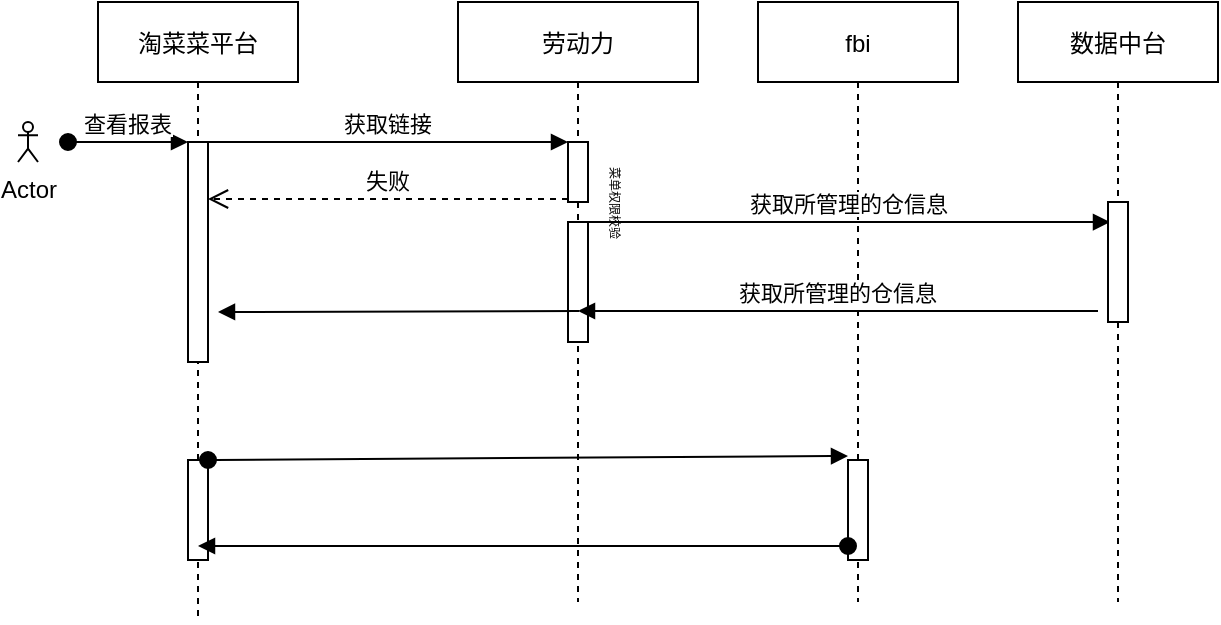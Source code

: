 <mxfile version="19.0.0" type="github">
  <diagram id="kgpKYQtTHZ0yAKxKKP6v" name="Page-1">
    <mxGraphModel dx="1249" dy="661" grid="1" gridSize="10" guides="1" tooltips="1" connect="1" arrows="1" fold="1" page="1" pageScale="1" pageWidth="850" pageHeight="1100" math="0" shadow="0">
      <root>
        <mxCell id="0" />
        <mxCell id="1" parent="0" />
        <mxCell id="3nuBFxr9cyL0pnOWT2aG-1" value="淘菜菜平台" style="shape=umlLifeline;perimeter=lifelinePerimeter;container=1;collapsible=0;recursiveResize=0;rounded=0;shadow=0;strokeWidth=1;" parent="1" vertex="1">
          <mxGeometry x="120" y="80" width="100" height="310" as="geometry" />
        </mxCell>
        <mxCell id="3nuBFxr9cyL0pnOWT2aG-2" value="" style="points=[];perimeter=orthogonalPerimeter;rounded=0;shadow=0;strokeWidth=1;" parent="3nuBFxr9cyL0pnOWT2aG-1" vertex="1">
          <mxGeometry x="45" y="70" width="10" height="110" as="geometry" />
        </mxCell>
        <mxCell id="3nuBFxr9cyL0pnOWT2aG-3" value="查看报表" style="verticalAlign=bottom;startArrow=oval;endArrow=block;startSize=8;shadow=0;strokeWidth=1;" parent="3nuBFxr9cyL0pnOWT2aG-1" target="3nuBFxr9cyL0pnOWT2aG-2" edge="1">
          <mxGeometry relative="1" as="geometry">
            <mxPoint x="-15" y="70" as="sourcePoint" />
          </mxGeometry>
        </mxCell>
        <mxCell id="IaG24eW45NkP1XahKQve-6" value="" style="points=[];perimeter=orthogonalPerimeter;rounded=0;shadow=0;strokeWidth=1;" vertex="1" parent="3nuBFxr9cyL0pnOWT2aG-1">
          <mxGeometry x="45" y="229" width="10" height="50" as="geometry" />
        </mxCell>
        <mxCell id="IaG24eW45NkP1XahKQve-7" value="" style="verticalAlign=bottom;startArrow=oval;endArrow=block;startSize=8;shadow=0;strokeWidth=1;entryX=0;entryY=-0.04;entryDx=0;entryDy=0;entryPerimeter=0;" edge="1" parent="3nuBFxr9cyL0pnOWT2aG-1" target="IaG24eW45NkP1XahKQve-5">
          <mxGeometry relative="1" as="geometry">
            <mxPoint x="55" y="229" as="sourcePoint" />
            <mxPoint x="115" y="229" as="targetPoint" />
          </mxGeometry>
        </mxCell>
        <mxCell id="3nuBFxr9cyL0pnOWT2aG-5" value="劳动力" style="shape=umlLifeline;perimeter=lifelinePerimeter;container=1;collapsible=0;recursiveResize=0;rounded=0;shadow=0;strokeWidth=1;" parent="1" vertex="1">
          <mxGeometry x="300" y="80" width="120" height="300" as="geometry" />
        </mxCell>
        <mxCell id="3nuBFxr9cyL0pnOWT2aG-6" value="" style="points=[];perimeter=orthogonalPerimeter;rounded=0;shadow=0;strokeWidth=1;" parent="3nuBFxr9cyL0pnOWT2aG-5" vertex="1">
          <mxGeometry x="55" y="70" width="10" height="30" as="geometry" />
        </mxCell>
        <mxCell id="IaG24eW45NkP1XahKQve-9" value="&lt;font style=&quot;font-size: 6px;&quot;&gt;菜单权限校验&lt;/font&gt;" style="text;html=1;align=center;verticalAlign=middle;resizable=0;points=[];autosize=1;strokeColor=none;fillColor=none;rotation=90;" vertex="1" parent="3nuBFxr9cyL0pnOWT2aG-5">
          <mxGeometry x="35" y="90" width="90" height="20" as="geometry" />
        </mxCell>
        <mxCell id="IaG24eW45NkP1XahKQve-10" value="" style="points=[];perimeter=orthogonalPerimeter;rounded=0;shadow=0;strokeWidth=1;" vertex="1" parent="3nuBFxr9cyL0pnOWT2aG-5">
          <mxGeometry x="55" y="110" width="10" height="60" as="geometry" />
        </mxCell>
        <mxCell id="3nuBFxr9cyL0pnOWT2aG-7" value="失败" style="verticalAlign=bottom;endArrow=open;dashed=1;endSize=8;exitX=0;exitY=0.95;shadow=0;strokeWidth=1;" parent="1" source="3nuBFxr9cyL0pnOWT2aG-6" target="3nuBFxr9cyL0pnOWT2aG-2" edge="1">
          <mxGeometry relative="1" as="geometry">
            <mxPoint x="275" y="236" as="targetPoint" />
          </mxGeometry>
        </mxCell>
        <mxCell id="3nuBFxr9cyL0pnOWT2aG-8" value="获取链接" style="verticalAlign=bottom;endArrow=block;entryX=0;entryY=0;shadow=0;strokeWidth=1;" parent="1" source="3nuBFxr9cyL0pnOWT2aG-2" target="3nuBFxr9cyL0pnOWT2aG-6" edge="1">
          <mxGeometry relative="1" as="geometry">
            <mxPoint x="275" y="160" as="sourcePoint" />
          </mxGeometry>
        </mxCell>
        <mxCell id="IaG24eW45NkP1XahKQve-1" value="Actor" style="shape=umlActor;verticalLabelPosition=bottom;verticalAlign=top;html=1;" vertex="1" parent="1">
          <mxGeometry x="80" y="140" width="10" height="20" as="geometry" />
        </mxCell>
        <mxCell id="IaG24eW45NkP1XahKQve-4" value="fbi" style="shape=umlLifeline;perimeter=lifelinePerimeter;container=1;collapsible=0;recursiveResize=0;rounded=0;shadow=0;strokeWidth=1;" vertex="1" parent="1">
          <mxGeometry x="450" y="80" width="100" height="300" as="geometry" />
        </mxCell>
        <mxCell id="IaG24eW45NkP1XahKQve-5" value="" style="points=[];perimeter=orthogonalPerimeter;rounded=0;shadow=0;strokeWidth=1;" vertex="1" parent="IaG24eW45NkP1XahKQve-4">
          <mxGeometry x="45" y="229" width="10" height="50" as="geometry" />
        </mxCell>
        <mxCell id="IaG24eW45NkP1XahKQve-13" value="获取所管理的仓信息" style="verticalAlign=bottom;endArrow=block;entryX=0.1;entryY=0.167;shadow=0;strokeWidth=1;entryDx=0;entryDy=0;entryPerimeter=0;" edge="1" parent="IaG24eW45NkP1XahKQve-4" target="IaG24eW45NkP1XahKQve-12">
          <mxGeometry relative="1" as="geometry">
            <mxPoint x="-85" y="110" as="sourcePoint" />
            <mxPoint x="95" y="110" as="targetPoint" />
          </mxGeometry>
        </mxCell>
        <mxCell id="IaG24eW45NkP1XahKQve-16" value="" style="verticalAlign=bottom;startArrow=oval;endArrow=block;startSize=8;shadow=0;strokeWidth=1;" edge="1" parent="IaG24eW45NkP1XahKQve-4" target="3nuBFxr9cyL0pnOWT2aG-1">
          <mxGeometry relative="1" as="geometry">
            <mxPoint x="45" y="272" as="sourcePoint" />
            <mxPoint x="365" y="270" as="targetPoint" />
          </mxGeometry>
        </mxCell>
        <mxCell id="IaG24eW45NkP1XahKQve-11" value="数据中台" style="shape=umlLifeline;perimeter=lifelinePerimeter;container=1;collapsible=0;recursiveResize=0;rounded=0;shadow=0;strokeWidth=1;" vertex="1" parent="1">
          <mxGeometry x="580" y="80" width="100" height="300" as="geometry" />
        </mxCell>
        <mxCell id="IaG24eW45NkP1XahKQve-12" value="" style="points=[];perimeter=orthogonalPerimeter;rounded=0;shadow=0;strokeWidth=1;" vertex="1" parent="IaG24eW45NkP1XahKQve-11">
          <mxGeometry x="45" y="100" width="10" height="60" as="geometry" />
        </mxCell>
        <mxCell id="IaG24eW45NkP1XahKQve-14" value="获取所管理的仓信息" style="verticalAlign=bottom;endArrow=block;shadow=0;strokeWidth=1;" edge="1" parent="1" target="3nuBFxr9cyL0pnOWT2aG-5">
          <mxGeometry relative="1" as="geometry">
            <mxPoint x="620" y="234.5" as="sourcePoint" />
            <mxPoint x="881" y="234.52" as="targetPoint" />
          </mxGeometry>
        </mxCell>
        <mxCell id="IaG24eW45NkP1XahKQve-15" value="" style="verticalAlign=bottom;endArrow=block;shadow=0;strokeWidth=1;" edge="1" parent="1">
          <mxGeometry relative="1" as="geometry">
            <mxPoint x="360.5" y="234.5" as="sourcePoint" />
            <mxPoint x="180" y="235" as="targetPoint" />
          </mxGeometry>
        </mxCell>
      </root>
    </mxGraphModel>
  </diagram>
</mxfile>
